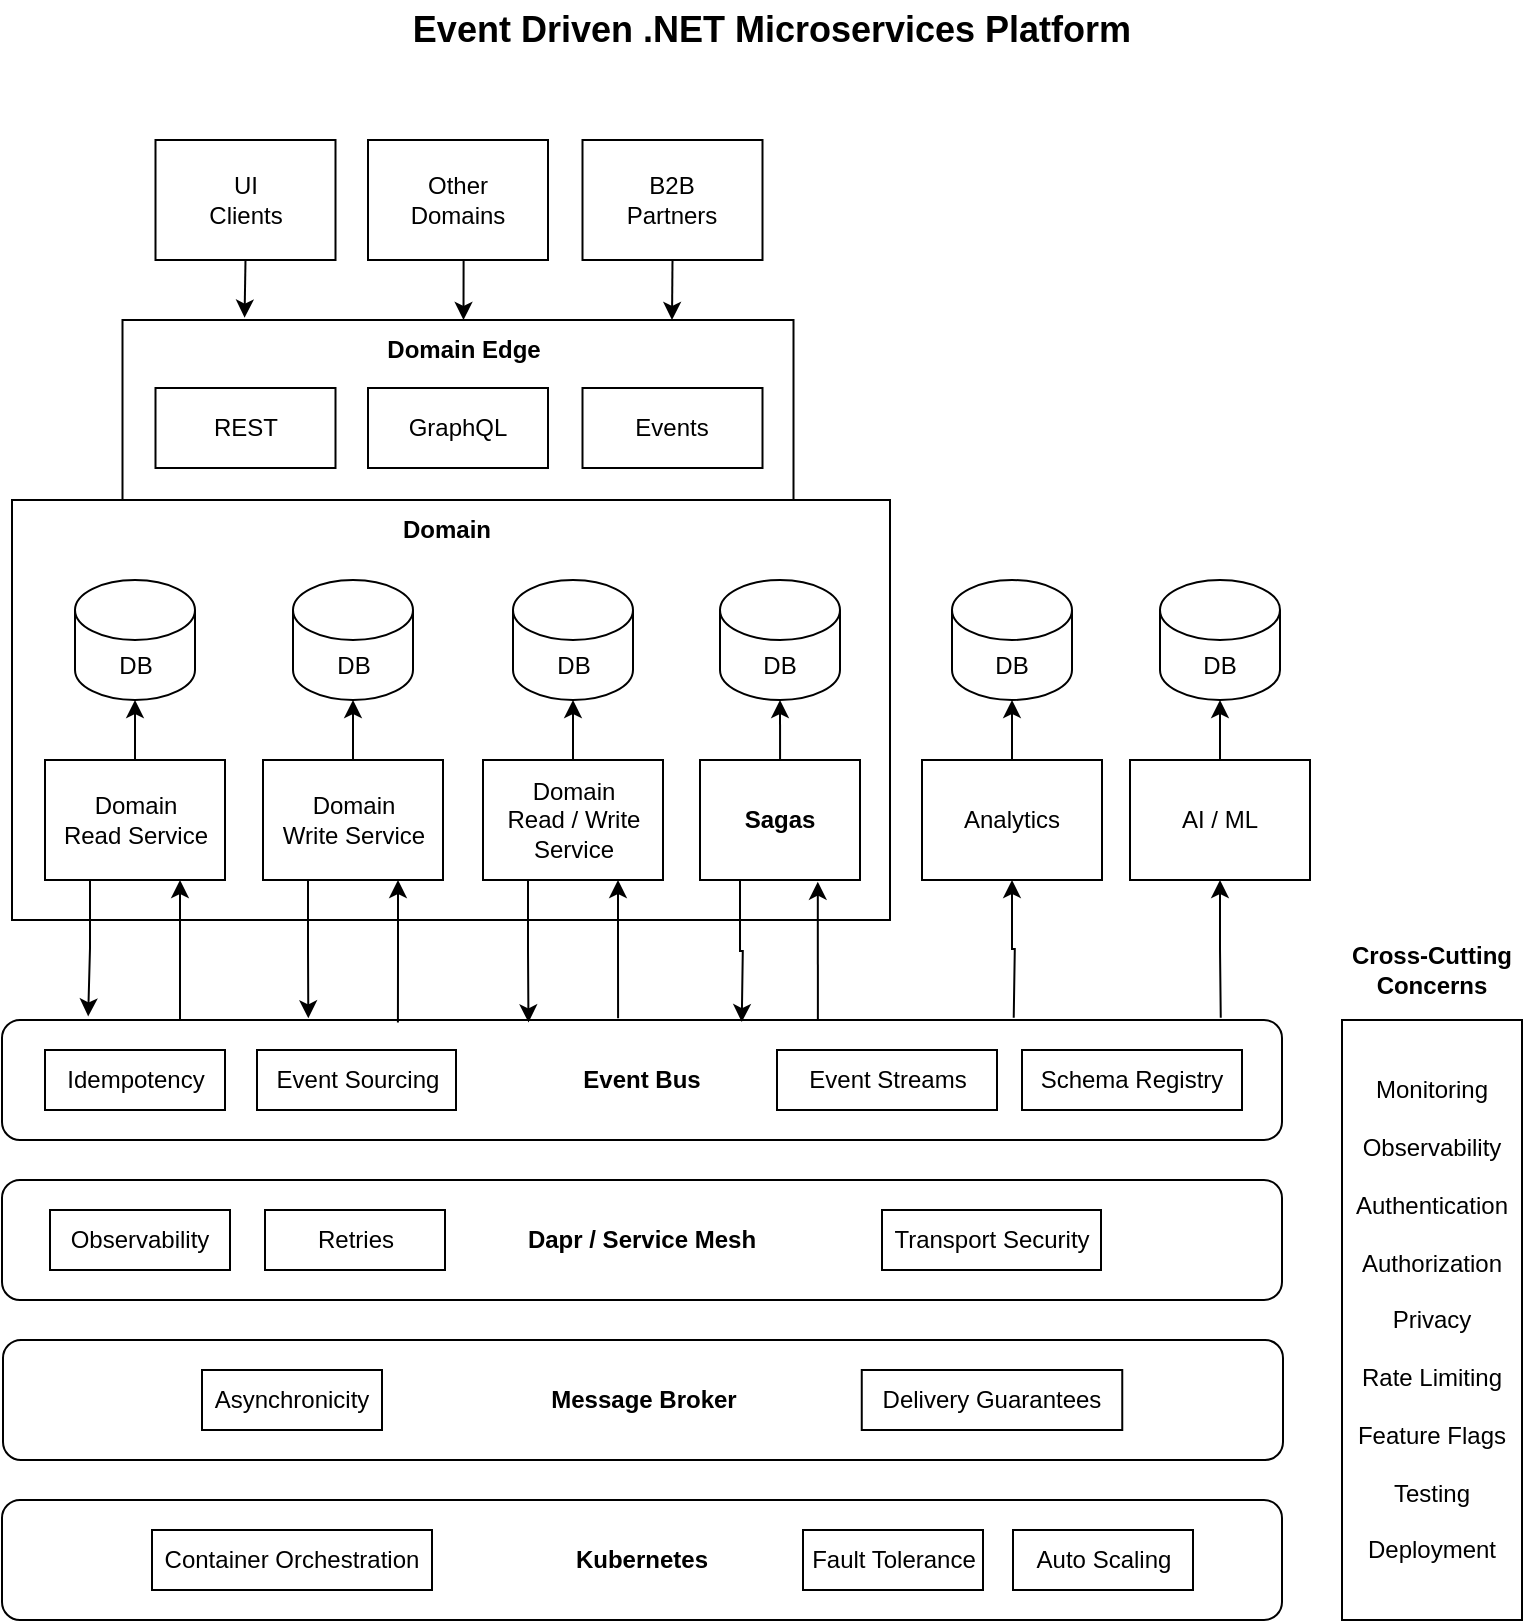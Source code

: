 <mxfile version="16.2.2" type="device"><diagram id="8Tm9pJld4QsHkPWym4Ah" name="Page-1"><mxGraphModel dx="783" dy="593" grid="1" gridSize="10" guides="1" tooltips="1" connect="1" arrows="1" fold="1" page="1" pageScale="1" pageWidth="850" pageHeight="1100" math="0" shadow="0"><root><mxCell id="0"/><mxCell id="1" parent="0"/><mxCell id="3DYMqdZvy-PaehriQF71-39" value="" style="rounded=0;whiteSpace=wrap;html=1;fillColor=none;" parent="1" vertex="1"><mxGeometry x="65" y="300" width="439" height="210" as="geometry"/></mxCell><mxCell id="3DYMqdZvy-PaehriQF71-1" value="Event Bus" style="rounded=1;whiteSpace=wrap;html=1;fontStyle=1" parent="1" vertex="1"><mxGeometry x="60" y="560" width="640" height="60" as="geometry"/></mxCell><mxCell id="3DYMqdZvy-PaehriQF71-2" value="Message Broker" style="rounded=1;whiteSpace=wrap;html=1;fontStyle=1" parent="1" vertex="1"><mxGeometry x="60.5" y="720" width="640" height="60" as="geometry"/></mxCell><mxCell id="3DYMqdZvy-PaehriQF71-4" value="Kubernetes" style="rounded=1;whiteSpace=wrap;html=1;fontStyle=1" parent="1" vertex="1"><mxGeometry x="60" y="800" width="640" height="60" as="geometry"/></mxCell><mxCell id="3DYMqdZvy-PaehriQF71-5" value="DB" style="shape=cylinder3;whiteSpace=wrap;html=1;boundedLbl=1;backgroundOutline=1;size=15;" parent="1" vertex="1"><mxGeometry x="96.5" y="340" width="60" height="60" as="geometry"/></mxCell><mxCell id="3DYMqdZvy-PaehriQF71-17" style="edgeStyle=orthogonalEdgeStyle;rounded=0;orthogonalLoop=1;jettySize=auto;html=1;exitX=0.25;exitY=1;exitDx=0;exitDy=0;entryX=0.122;entryY=-0.03;entryDx=0;entryDy=0;entryPerimeter=0;" parent="1" source="3DYMqdZvy-PaehriQF71-6" edge="1"><mxGeometry relative="1" as="geometry"><mxPoint x="103.08" y="558.2" as="targetPoint"/></mxGeometry></mxCell><mxCell id="3DYMqdZvy-PaehriQF71-18" style="edgeStyle=orthogonalEdgeStyle;rounded=0;orthogonalLoop=1;jettySize=auto;html=1;exitX=0.75;exitY=1;exitDx=0;exitDy=0;startArrow=classic;startFill=1;endArrow=none;endFill=0;" parent="1" source="3DYMqdZvy-PaehriQF71-6" edge="1"><mxGeometry relative="1" as="geometry"><mxPoint x="149" y="560" as="targetPoint"/></mxGeometry></mxCell><mxCell id="3DYMqdZvy-PaehriQF71-34" style="edgeStyle=orthogonalEdgeStyle;rounded=0;orthogonalLoop=1;jettySize=auto;html=1;exitX=0.5;exitY=0;exitDx=0;exitDy=0;entryX=0.5;entryY=1;entryDx=0;entryDy=0;entryPerimeter=0;startArrow=none;startFill=0;endArrow=classic;endFill=1;" parent="1" source="3DYMqdZvy-PaehriQF71-6" target="3DYMqdZvy-PaehriQF71-5" edge="1"><mxGeometry relative="1" as="geometry"/></mxCell><mxCell id="3DYMqdZvy-PaehriQF71-6" value="Domain&lt;br&gt;Read Service" style="rounded=0;whiteSpace=wrap;html=1;" parent="1" vertex="1"><mxGeometry x="81.5" y="430" width="90" height="60" as="geometry"/></mxCell><mxCell id="3DYMqdZvy-PaehriQF71-7" value="DB" style="shape=cylinder3;whiteSpace=wrap;html=1;boundedLbl=1;backgroundOutline=1;size=15;" parent="1" vertex="1"><mxGeometry x="205.5" y="340" width="60" height="60" as="geometry"/></mxCell><mxCell id="3DYMqdZvy-PaehriQF71-24" style="edgeStyle=orthogonalEdgeStyle;rounded=0;orthogonalLoop=1;jettySize=auto;html=1;exitX=0.75;exitY=1;exitDx=0;exitDy=0;entryX=0.364;entryY=0.02;entryDx=0;entryDy=0;entryPerimeter=0;startArrow=classic;startFill=1;endArrow=none;endFill=0;" parent="1" source="3DYMqdZvy-PaehriQF71-8" edge="1"><mxGeometry relative="1" as="geometry"><mxPoint x="257.96" y="561.2" as="targetPoint"/></mxGeometry></mxCell><mxCell id="3DYMqdZvy-PaehriQF71-28" style="edgeStyle=orthogonalEdgeStyle;rounded=0;orthogonalLoop=1;jettySize=auto;html=1;exitX=0.25;exitY=1;exitDx=0;exitDy=0;entryX=0.294;entryY=-0.014;entryDx=0;entryDy=0;entryPerimeter=0;startArrow=none;startFill=0;endArrow=classic;endFill=1;" parent="1" source="3DYMqdZvy-PaehriQF71-8" edge="1"><mxGeometry relative="1" as="geometry"><mxPoint x="213.16" y="559.16" as="targetPoint"/></mxGeometry></mxCell><mxCell id="3DYMqdZvy-PaehriQF71-35" style="edgeStyle=orthogonalEdgeStyle;rounded=0;orthogonalLoop=1;jettySize=auto;html=1;entryX=0.5;entryY=1;entryDx=0;entryDy=0;entryPerimeter=0;startArrow=none;startFill=0;endArrow=classic;endFill=1;" parent="1" source="3DYMqdZvy-PaehriQF71-8" target="3DYMqdZvy-PaehriQF71-7" edge="1"><mxGeometry relative="1" as="geometry"/></mxCell><mxCell id="3DYMqdZvy-PaehriQF71-8" value="Domain&lt;br&gt;Write Service" style="rounded=0;whiteSpace=wrap;html=1;" parent="1" vertex="1"><mxGeometry x="190.5" y="430" width="90" height="60" as="geometry"/></mxCell><mxCell id="3DYMqdZvy-PaehriQF71-9" value="DB" style="shape=cylinder3;whiteSpace=wrap;html=1;boundedLbl=1;backgroundOutline=1;size=15;" parent="1" vertex="1"><mxGeometry x="315.5" y="340" width="60" height="60" as="geometry"/></mxCell><mxCell id="3DYMqdZvy-PaehriQF71-25" style="edgeStyle=orthogonalEdgeStyle;rounded=0;orthogonalLoop=1;jettySize=auto;html=1;exitX=0.75;exitY=1;exitDx=0;exitDy=0;entryX=0.536;entryY=-0.014;entryDx=0;entryDy=0;entryPerimeter=0;startArrow=classic;startFill=1;endArrow=none;endFill=0;" parent="1" source="3DYMqdZvy-PaehriQF71-10" edge="1"><mxGeometry relative="1" as="geometry"><mxPoint x="368.04" y="559.16" as="targetPoint"/></mxGeometry></mxCell><mxCell id="3DYMqdZvy-PaehriQF71-29" style="edgeStyle=orthogonalEdgeStyle;rounded=0;orthogonalLoop=1;jettySize=auto;html=1;exitX=0.25;exitY=1;exitDx=0;exitDy=0;entryX=0.466;entryY=0.02;entryDx=0;entryDy=0;entryPerimeter=0;startArrow=none;startFill=0;endArrow=classic;endFill=1;" parent="1" source="3DYMqdZvy-PaehriQF71-10" edge="1"><mxGeometry relative="1" as="geometry"><mxPoint x="323.24" y="561.2" as="targetPoint"/></mxGeometry></mxCell><mxCell id="3DYMqdZvy-PaehriQF71-36" style="edgeStyle=orthogonalEdgeStyle;rounded=0;orthogonalLoop=1;jettySize=auto;html=1;entryX=0.5;entryY=1;entryDx=0;entryDy=0;entryPerimeter=0;startArrow=none;startFill=0;endArrow=classic;endFill=1;" parent="1" source="3DYMqdZvy-PaehriQF71-10" target="3DYMqdZvy-PaehriQF71-9" edge="1"><mxGeometry relative="1" as="geometry"/></mxCell><mxCell id="3DYMqdZvy-PaehriQF71-10" value="Domain&lt;br&gt;Read / Write Service" style="rounded=0;whiteSpace=wrap;html=1;" parent="1" vertex="1"><mxGeometry x="300.5" y="430" width="90" height="60" as="geometry"/></mxCell><mxCell id="3DYMqdZvy-PaehriQF71-13" value="DB" style="shape=cylinder3;whiteSpace=wrap;html=1;boundedLbl=1;backgroundOutline=1;size=15;" parent="1" vertex="1"><mxGeometry x="535" y="340" width="60" height="60" as="geometry"/></mxCell><mxCell id="3DYMqdZvy-PaehriQF71-26" style="edgeStyle=orthogonalEdgeStyle;rounded=0;orthogonalLoop=1;jettySize=auto;html=1;exitX=0.5;exitY=1;exitDx=0;exitDy=0;startArrow=classic;startFill=1;endArrow=none;endFill=0;entryX=0.674;entryY=-0.018;entryDx=0;entryDy=0;entryPerimeter=0;" parent="1" source="3DYMqdZvy-PaehriQF71-14" edge="1"><mxGeometry relative="1" as="geometry"><mxPoint x="565.86" y="558.92" as="targetPoint"/></mxGeometry></mxCell><mxCell id="3DYMqdZvy-PaehriQF71-37" style="edgeStyle=orthogonalEdgeStyle;rounded=0;orthogonalLoop=1;jettySize=auto;html=1;entryX=0.5;entryY=1;entryDx=0;entryDy=0;entryPerimeter=0;startArrow=none;startFill=0;endArrow=classic;endFill=1;" parent="1" source="3DYMqdZvy-PaehriQF71-14" target="3DYMqdZvy-PaehriQF71-13" edge="1"><mxGeometry relative="1" as="geometry"/></mxCell><mxCell id="3DYMqdZvy-PaehriQF71-14" value="Analytics" style="rounded=0;whiteSpace=wrap;html=1;" parent="1" vertex="1"><mxGeometry x="520" y="430" width="90" height="60" as="geometry"/></mxCell><mxCell id="3DYMqdZvy-PaehriQF71-15" value="DB" style="shape=cylinder3;whiteSpace=wrap;html=1;boundedLbl=1;backgroundOutline=1;size=15;" parent="1" vertex="1"><mxGeometry x="639" y="340" width="60" height="60" as="geometry"/></mxCell><mxCell id="3DYMqdZvy-PaehriQF71-27" style="edgeStyle=orthogonalEdgeStyle;rounded=0;orthogonalLoop=1;jettySize=auto;html=1;exitX=0.5;exitY=1;exitDx=0;exitDy=0;entryX=0.842;entryY=-0.018;entryDx=0;entryDy=0;entryPerimeter=0;startArrow=classic;startFill=1;endArrow=none;endFill=0;" parent="1" source="3DYMqdZvy-PaehriQF71-16" edge="1"><mxGeometry relative="1" as="geometry"><mxPoint x="669.38" y="558.92" as="targetPoint"/></mxGeometry></mxCell><mxCell id="3DYMqdZvy-PaehriQF71-38" style="edgeStyle=orthogonalEdgeStyle;rounded=0;orthogonalLoop=1;jettySize=auto;html=1;entryX=0.5;entryY=1;entryDx=0;entryDy=0;entryPerimeter=0;startArrow=none;startFill=0;endArrow=classic;endFill=1;" parent="1" source="3DYMqdZvy-PaehriQF71-16" target="3DYMqdZvy-PaehriQF71-15" edge="1"><mxGeometry relative="1" as="geometry"/></mxCell><mxCell id="3DYMqdZvy-PaehriQF71-16" value="AI / ML" style="rounded=0;whiteSpace=wrap;html=1;" parent="1" vertex="1"><mxGeometry x="624" y="430" width="90" height="60" as="geometry"/></mxCell><mxCell id="3DYMqdZvy-PaehriQF71-40" value="&lt;b&gt;Domain&lt;/b&gt;" style="text;html=1;strokeColor=none;fillColor=none;align=center;verticalAlign=middle;whiteSpace=wrap;rounded=0;" parent="1" vertex="1"><mxGeometry x="65" y="300" width="435" height="30" as="geometry"/></mxCell><mxCell id="3DYMqdZvy-PaehriQF71-41" value="" style="rounded=0;whiteSpace=wrap;html=1;fillColor=none;" parent="1" vertex="1"><mxGeometry x="120.25" y="210" width="335.5" height="90" as="geometry"/></mxCell><mxCell id="3DYMqdZvy-PaehriQF71-42" value="&lt;b&gt;Domain Edge&lt;/b&gt;" style="text;html=1;strokeColor=none;fillColor=none;align=center;verticalAlign=middle;whiteSpace=wrap;rounded=0;" parent="1" vertex="1"><mxGeometry x="120.75" y="210" width="340" height="30" as="geometry"/></mxCell><mxCell id="3DYMqdZvy-PaehriQF71-43" value="REST" style="rounded=0;whiteSpace=wrap;html=1;" parent="1" vertex="1"><mxGeometry x="136.75" y="244" width="90" height="40" as="geometry"/></mxCell><mxCell id="3DYMqdZvy-PaehriQF71-44" value="GraphQL" style="rounded=0;whiteSpace=wrap;html=1;" parent="1" vertex="1"><mxGeometry x="243" y="244" width="90" height="40" as="geometry"/></mxCell><mxCell id="3DYMqdZvy-PaehriQF71-45" value="Events" style="rounded=0;whiteSpace=wrap;html=1;" parent="1" vertex="1"><mxGeometry x="350.25" y="244" width="90" height="40" as="geometry"/></mxCell><mxCell id="3DYMqdZvy-PaehriQF71-49" style="edgeStyle=orthogonalEdgeStyle;rounded=0;orthogonalLoop=1;jettySize=auto;html=1;exitX=0.5;exitY=1;exitDx=0;exitDy=0;entryX=0.178;entryY=-0.039;entryDx=0;entryDy=0;entryPerimeter=0;startArrow=none;startFill=0;endArrow=classic;endFill=1;" parent="1" source="3DYMqdZvy-PaehriQF71-46" target="3DYMqdZvy-PaehriQF71-42" edge="1"><mxGeometry relative="1" as="geometry"/></mxCell><mxCell id="3DYMqdZvy-PaehriQF71-46" value="UI&lt;br&gt;Clients" style="rounded=0;whiteSpace=wrap;html=1;" parent="1" vertex="1"><mxGeometry x="136.75" y="120" width="90" height="60" as="geometry"/></mxCell><mxCell id="3DYMqdZvy-PaehriQF71-50" style="edgeStyle=orthogonalEdgeStyle;rounded=0;orthogonalLoop=1;jettySize=auto;html=1;exitX=0.5;exitY=1;exitDx=0;exitDy=0;entryX=0.5;entryY=0;entryDx=0;entryDy=0;startArrow=none;startFill=0;endArrow=classic;endFill=1;" parent="1" source="3DYMqdZvy-PaehriQF71-47" target="3DYMqdZvy-PaehriQF71-42" edge="1"><mxGeometry relative="1" as="geometry"/></mxCell><mxCell id="3DYMqdZvy-PaehriQF71-47" value="Other&lt;br&gt;Domains" style="rounded=0;whiteSpace=wrap;html=1;" parent="1" vertex="1"><mxGeometry x="243" y="120" width="90" height="60" as="geometry"/></mxCell><mxCell id="3DYMqdZvy-PaehriQF71-51" style="edgeStyle=orthogonalEdgeStyle;rounded=0;orthogonalLoop=1;jettySize=auto;html=1;exitX=0.5;exitY=1;exitDx=0;exitDy=0;startArrow=none;startFill=0;endArrow=classic;endFill=1;" parent="1" source="3DYMqdZvy-PaehriQF71-48" edge="1"><mxGeometry relative="1" as="geometry"><mxPoint x="395" y="210" as="targetPoint"/></mxGeometry></mxCell><mxCell id="3DYMqdZvy-PaehriQF71-48" value="B2B&lt;br&gt;Partners" style="rounded=0;whiteSpace=wrap;html=1;" parent="1" vertex="1"><mxGeometry x="350.25" y="120" width="90" height="60" as="geometry"/></mxCell><mxCell id="3DYMqdZvy-PaehriQF71-53" value="Monitoring&lt;br&gt;&lt;br&gt;Observability&lt;br&gt;&lt;br&gt;Authentication&lt;br&gt;&lt;br&gt;Authorization&lt;br&gt;&lt;br&gt;Privacy&lt;br&gt;&lt;br&gt;Rate Limiting&lt;br&gt;&lt;br&gt;Feature Flags&lt;br&gt;&lt;br&gt;Testing&lt;br&gt;&lt;br&gt;Deployment" style="rounded=0;whiteSpace=wrap;html=1;" parent="1" vertex="1"><mxGeometry x="730" y="560" width="90" height="300" as="geometry"/></mxCell><mxCell id="3DYMqdZvy-PaehriQF71-54" value="&lt;b&gt;Cross-Cutting&lt;br&gt;Concerns&lt;br&gt;&lt;/b&gt;" style="text;html=1;strokeColor=none;fillColor=none;align=center;verticalAlign=middle;whiteSpace=wrap;rounded=0;" parent="1" vertex="1"><mxGeometry x="730" y="520" width="90" height="30" as="geometry"/></mxCell><mxCell id="3DYMqdZvy-PaehriQF71-55" value="&lt;b style=&quot;font-size: 18px&quot;&gt;Event Driven .NET Microservices Platform&lt;/b&gt;" style="text;html=1;strokeColor=none;fillColor=none;align=center;verticalAlign=middle;whiteSpace=wrap;rounded=0;fontSize=18;" parent="1" vertex="1"><mxGeometry x="70" y="50" width="750" height="30" as="geometry"/></mxCell><mxCell id="3DYMqdZvy-PaehriQF71-56" value="Dapr / Service Mesh" style="rounded=1;whiteSpace=wrap;html=1;fontStyle=1" parent="1" vertex="1"><mxGeometry x="60" y="640" width="640" height="60" as="geometry"/></mxCell><mxCell id="_tjunXKzxj2SklGzfhaz-1" value="Idempotency" style="rounded=0;whiteSpace=wrap;html=1;" parent="1" vertex="1"><mxGeometry x="81.5" y="575" width="90" height="30" as="geometry"/></mxCell><mxCell id="_tjunXKzxj2SklGzfhaz-2" value="Schema Registry" style="rounded=0;whiteSpace=wrap;html=1;" parent="1" vertex="1"><mxGeometry x="570" y="575" width="110" height="30" as="geometry"/></mxCell><mxCell id="_tjunXKzxj2SklGzfhaz-3" value="Observability" style="rounded=0;whiteSpace=wrap;html=1;" parent="1" vertex="1"><mxGeometry x="84" y="655" width="90" height="30" as="geometry"/></mxCell><mxCell id="_tjunXKzxj2SklGzfhaz-4" value="Retries" style="rounded=0;whiteSpace=wrap;html=1;" parent="1" vertex="1"><mxGeometry x="191.5" y="655" width="90" height="30" as="geometry"/></mxCell><mxCell id="_tjunXKzxj2SklGzfhaz-5" value="Transport Security" style="rounded=0;whiteSpace=wrap;html=1;" parent="1" vertex="1"><mxGeometry x="500" y="655" width="109.5" height="30" as="geometry"/></mxCell><mxCell id="_tjunXKzxj2SklGzfhaz-6" value="Asynchronicity" style="rounded=0;whiteSpace=wrap;html=1;" parent="1" vertex="1"><mxGeometry x="160" y="735" width="90" height="30" as="geometry"/></mxCell><mxCell id="_tjunXKzxj2SklGzfhaz-7" value="Delivery Guarantees" style="rounded=0;whiteSpace=wrap;html=1;" parent="1" vertex="1"><mxGeometry x="489.88" y="735" width="130.25" height="30" as="geometry"/></mxCell><mxCell id="_tjunXKzxj2SklGzfhaz-8" value="Container Orchestration" style="rounded=0;whiteSpace=wrap;html=1;" parent="1" vertex="1"><mxGeometry x="135" y="815" width="140" height="30" as="geometry"/></mxCell><mxCell id="_tjunXKzxj2SklGzfhaz-9" value="Fault Tolerance" style="rounded=0;whiteSpace=wrap;html=1;" parent="1" vertex="1"><mxGeometry x="460.5" y="815" width="90" height="30" as="geometry"/></mxCell><mxCell id="_tjunXKzxj2SklGzfhaz-10" value="Auto Scaling" style="rounded=0;whiteSpace=wrap;html=1;" parent="1" vertex="1"><mxGeometry x="565.5" y="815" width="90" height="30" as="geometry"/></mxCell><mxCell id="ORRikMzxhnToE23g-Le1-7" style="edgeStyle=orthogonalEdgeStyle;rounded=0;orthogonalLoop=1;jettySize=auto;html=1;exitX=0.25;exitY=1;exitDx=0;exitDy=0;entryX=0.642;entryY=0.017;entryDx=0;entryDy=0;entryPerimeter=0;startArrow=none;startFill=0;endArrow=classic;endFill=1;" parent="1" source="ORRikMzxhnToE23g-Le1-1" edge="1"><mxGeometry relative="1" as="geometry"><mxPoint x="429.88" y="561.02" as="targetPoint"/></mxGeometry></mxCell><mxCell id="ORRikMzxhnToE23g-Le1-1" value="Sagas" style="rounded=0;whiteSpace=wrap;html=1;fontStyle=1" parent="1" vertex="1"><mxGeometry x="409" y="430" width="80" height="60" as="geometry"/></mxCell><mxCell id="ORRikMzxhnToE23g-Le1-8" style="edgeStyle=orthogonalEdgeStyle;rounded=0;orthogonalLoop=1;jettySize=auto;html=1;exitX=0.75;exitY=1;exitDx=0;exitDy=0;entryX=0.536;entryY=-0.014;entryDx=0;entryDy=0;entryPerimeter=0;startArrow=classic;startFill=1;endArrow=none;endFill=0;" parent="1" edge="1"><mxGeometry relative="1" as="geometry"><mxPoint x="467.9" y="490.84" as="sourcePoint"/><mxPoint x="467.94" y="560.0" as="targetPoint"/></mxGeometry></mxCell><mxCell id="ORRikMzxhnToE23g-Le1-9" value="DB" style="shape=cylinder3;whiteSpace=wrap;html=1;boundedLbl=1;backgroundOutline=1;size=15;" parent="1" vertex="1"><mxGeometry x="419" y="340" width="60" height="60" as="geometry"/></mxCell><mxCell id="ORRikMzxhnToE23g-Le1-10" style="edgeStyle=orthogonalEdgeStyle;rounded=0;orthogonalLoop=1;jettySize=auto;html=1;entryX=0.5;entryY=1;entryDx=0;entryDy=0;entryPerimeter=0;startArrow=none;startFill=0;endArrow=classic;endFill=1;" parent="1" target="ORRikMzxhnToE23g-Le1-9" edge="1"><mxGeometry relative="1" as="geometry"><mxPoint x="449.038" y="430" as="sourcePoint"/></mxGeometry></mxCell><mxCell id="ORRikMzxhnToE23g-Le1-11" value="Event Sourcing" style="rounded=0;whiteSpace=wrap;html=1;" parent="1" vertex="1"><mxGeometry x="187.5" y="575" width="99.5" height="30" as="geometry"/></mxCell><mxCell id="ORRikMzxhnToE23g-Le1-12" value="Event Streams" style="rounded=0;whiteSpace=wrap;html=1;" parent="1" vertex="1"><mxGeometry x="447.5" y="575" width="110" height="30" as="geometry"/></mxCell></root></mxGraphModel></diagram></mxfile>